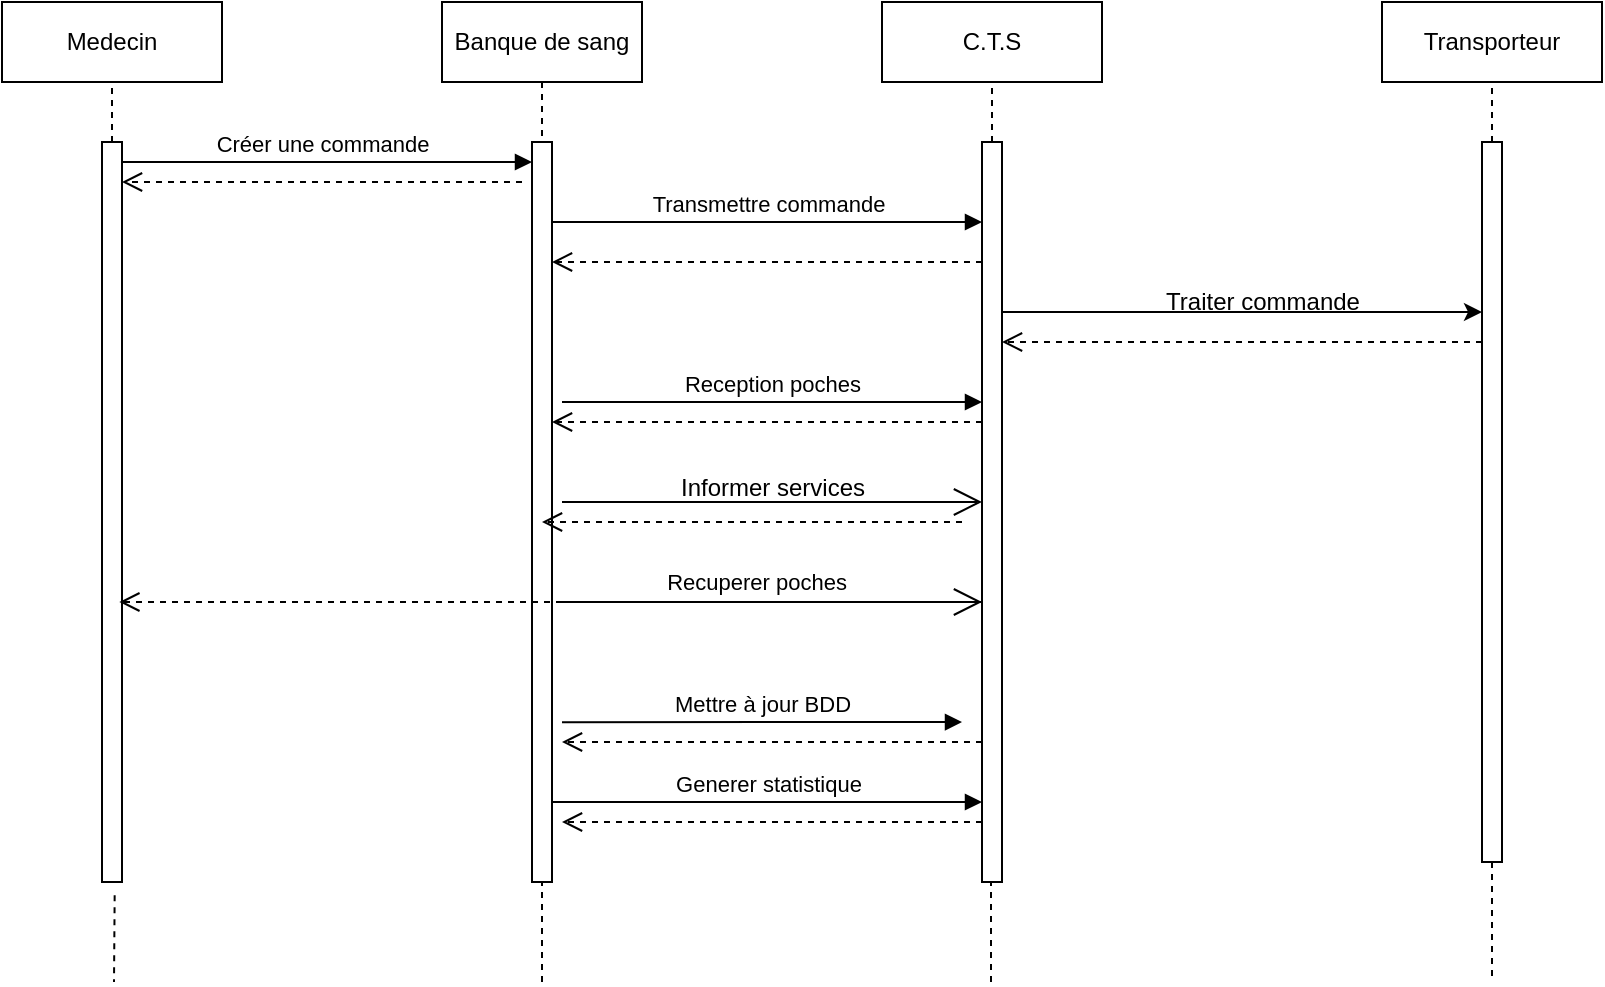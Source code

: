 <mxfile version="24.3.1" type="github">
  <diagram name="Page-1" id="2YBvvXClWsGukQMizWep">
    <mxGraphModel dx="794" dy="459" grid="1" gridSize="10" guides="1" tooltips="1" connect="1" arrows="1" fold="1" page="1" pageScale="1" pageWidth="850" pageHeight="1100" math="0" shadow="0">
      <root>
        <mxCell id="0" />
        <mxCell id="1" parent="0" />
        <mxCell id="aM9ryv3xv72pqoxQDRHE-5" value="Banque de sang" style="shape=umlLifeline;perimeter=lifelinePerimeter;whiteSpace=wrap;html=1;container=0;dropTarget=0;collapsible=0;recursiveResize=0;outlineConnect=0;portConstraint=eastwest;newEdgeStyle={&quot;edgeStyle&quot;:&quot;elbowEdgeStyle&quot;,&quot;elbow&quot;:&quot;vertical&quot;,&quot;curved&quot;:0,&quot;rounded&quot;:0};" parent="1" vertex="1">
          <mxGeometry x="250" y="40" width="100" height="300" as="geometry" />
        </mxCell>
        <mxCell id="aM9ryv3xv72pqoxQDRHE-7" value="Créer une commande" style="html=1;verticalAlign=bottom;endArrow=block;edgeStyle=elbowEdgeStyle;elbow=vertical;curved=0;rounded=0;" parent="1" source="2ksKSOoqPKEaJ89PTDwG-26" target="aM9ryv3xv72pqoxQDRHE-6" edge="1">
          <mxGeometry x="-0.024" relative="1" as="geometry">
            <mxPoint x="95" y="120" as="sourcePoint" />
            <Array as="points">
              <mxPoint x="180" y="120" />
            </Array>
            <mxPoint as="offset" />
          </mxGeometry>
        </mxCell>
        <mxCell id="2ksKSOoqPKEaJ89PTDwG-2" value="" style="html=1;verticalAlign=bottom;endArrow=open;dashed=1;endSize=8;curved=0;rounded=0;" edge="1" parent="1" target="2ksKSOoqPKEaJ89PTDwG-26">
          <mxGeometry relative="1" as="geometry">
            <mxPoint x="290" y="130" as="sourcePoint" />
            <mxPoint x="95" y="130" as="targetPoint" />
            <Array as="points" />
          </mxGeometry>
        </mxCell>
        <mxCell id="2ksKSOoqPKEaJ89PTDwG-4" value="Transmettre commande" style="html=1;verticalAlign=bottom;endArrow=block;curved=0;rounded=0;" edge="1" target="2ksKSOoqPKEaJ89PTDwG-11" parent="1" source="aM9ryv3xv72pqoxQDRHE-6">
          <mxGeometry relative="1" as="geometry">
            <mxPoint x="230" y="185" as="sourcePoint" />
            <mxPoint x="425" y="185" as="targetPoint" />
            <Array as="points">
              <mxPoint x="430" y="150" />
            </Array>
          </mxGeometry>
        </mxCell>
        <mxCell id="2ksKSOoqPKEaJ89PTDwG-5" value="" style="html=1;verticalAlign=bottom;endArrow=open;dashed=1;endSize=8;curved=0;rounded=0;" edge="1" parent="1">
          <mxGeometry relative="1" as="geometry">
            <mxPoint x="305" y="170" as="targetPoint" />
            <mxPoint x="520" y="170" as="sourcePoint" />
          </mxGeometry>
        </mxCell>
        <mxCell id="aM9ryv3xv72pqoxQDRHE-6" value="" style="html=1;points=[];perimeter=orthogonalPerimeter;outlineConnect=0;targetShapes=umlLifeline;portConstraint=eastwest;newEdgeStyle={&quot;edgeStyle&quot;:&quot;elbowEdgeStyle&quot;,&quot;elbow&quot;:&quot;vertical&quot;,&quot;curved&quot;:0,&quot;rounded&quot;:0};" parent="1" vertex="1">
          <mxGeometry x="295" y="110" width="10" height="370" as="geometry" />
        </mxCell>
        <mxCell id="2ksKSOoqPKEaJ89PTDwG-11" value="" style="html=1;points=[[0,0,0,0,5],[0,1,0,0,-5],[1,0,0,0,5],[1,1,0,0,-5]];perimeter=orthogonalPerimeter;outlineConnect=0;targetShapes=umlLifeline;portConstraint=eastwest;newEdgeStyle={&quot;curved&quot;:0,&quot;rounded&quot;:0};" vertex="1" parent="1">
          <mxGeometry x="520" y="110" width="10" height="370" as="geometry" />
        </mxCell>
        <mxCell id="2ksKSOoqPKEaJ89PTDwG-13" value="C.T.S" style="html=1;whiteSpace=wrap;" vertex="1" parent="1">
          <mxGeometry x="470" y="40" width="110" height="40" as="geometry" />
        </mxCell>
        <mxCell id="2ksKSOoqPKEaJ89PTDwG-15" value="" style="endArrow=none;dashed=1;html=1;rounded=0;entryX=0.5;entryY=1;entryDx=0;entryDy=0;" edge="1" parent="1" target="2ksKSOoqPKEaJ89PTDwG-13">
          <mxGeometry width="50" height="50" relative="1" as="geometry">
            <mxPoint x="525" y="110" as="sourcePoint" />
            <mxPoint x="410" y="140" as="targetPoint" />
          </mxGeometry>
        </mxCell>
        <mxCell id="2ksKSOoqPKEaJ89PTDwG-18" value="Transporteur" style="html=1;whiteSpace=wrap;" vertex="1" parent="1">
          <mxGeometry x="720" y="40" width="110" height="40" as="geometry" />
        </mxCell>
        <mxCell id="2ksKSOoqPKEaJ89PTDwG-19" value="" style="html=1;points=[[0,0,0,0,5],[0,1,0,0,-5],[1,0,0,0,5],[1,1,0,0,-5]];perimeter=orthogonalPerimeter;outlineConnect=0;targetShapes=umlLifeline;portConstraint=eastwest;newEdgeStyle={&quot;curved&quot;:0,&quot;rounded&quot;:0};" vertex="1" parent="1">
          <mxGeometry x="770" y="110" width="10" height="360" as="geometry" />
        </mxCell>
        <mxCell id="2ksKSOoqPKEaJ89PTDwG-20" value="" style="endArrow=none;dashed=1;html=1;rounded=0;entryX=0.5;entryY=1;entryDx=0;entryDy=0;" edge="1" parent="1" source="2ksKSOoqPKEaJ89PTDwG-19" target="2ksKSOoqPKEaJ89PTDwG-18">
          <mxGeometry width="50" height="50" relative="1" as="geometry">
            <mxPoint x="440" y="260" as="sourcePoint" />
            <mxPoint x="490" y="210" as="targetPoint" />
          </mxGeometry>
        </mxCell>
        <mxCell id="2ksKSOoqPKEaJ89PTDwG-21" value="" style="endArrow=none;dashed=1;html=1;rounded=0;" edge="1" parent="1" source="2ksKSOoqPKEaJ89PTDwG-19">
          <mxGeometry width="50" height="50" relative="1" as="geometry">
            <mxPoint x="774.5" y="420" as="sourcePoint" />
            <mxPoint x="775" y="530" as="targetPoint" />
            <Array as="points" />
          </mxGeometry>
        </mxCell>
        <mxCell id="2ksKSOoqPKEaJ89PTDwG-23" value="" style="endArrow=classic;html=1;rounded=0;" edge="1" parent="1" target="2ksKSOoqPKEaJ89PTDwG-19">
          <mxGeometry width="50" height="50" relative="1" as="geometry">
            <mxPoint x="530" y="195" as="sourcePoint" />
            <mxPoint x="670" y="210" as="targetPoint" />
          </mxGeometry>
        </mxCell>
        <mxCell id="2ksKSOoqPKEaJ89PTDwG-24" value="Traiter commande" style="text;html=1;align=center;verticalAlign=middle;resizable=0;points=[];autosize=1;strokeColor=none;fillColor=none;" vertex="1" parent="1">
          <mxGeometry x="600" y="175" width="120" height="30" as="geometry" />
        </mxCell>
        <mxCell id="2ksKSOoqPKEaJ89PTDwG-25" value="" style="html=1;verticalAlign=bottom;endArrow=open;dashed=1;endSize=8;curved=0;rounded=0;" edge="1" parent="1" source="2ksKSOoqPKEaJ89PTDwG-19" target="2ksKSOoqPKEaJ89PTDwG-11">
          <mxGeometry relative="1" as="geometry">
            <mxPoint x="600" y="240" as="sourcePoint" />
            <mxPoint x="530" y="240" as="targetPoint" />
            <Array as="points">
              <mxPoint x="650" y="210" />
            </Array>
          </mxGeometry>
        </mxCell>
        <mxCell id="2ksKSOoqPKEaJ89PTDwG-26" value="" style="html=1;points=[[0,0,0,0,5],[0,1,0,0,-5],[1,0,0,0,5],[1,1,0,0,-5]];perimeter=orthogonalPerimeter;outlineConnect=0;targetShapes=umlLifeline;portConstraint=eastwest;newEdgeStyle={&quot;curved&quot;:0,&quot;rounded&quot;:0};" vertex="1" parent="1">
          <mxGeometry x="80" y="110" width="10" height="370" as="geometry" />
        </mxCell>
        <mxCell id="2ksKSOoqPKEaJ89PTDwG-27" value="Medecin" style="html=1;whiteSpace=wrap;" vertex="1" parent="1">
          <mxGeometry x="30" y="40" width="110" height="40" as="geometry" />
        </mxCell>
        <mxCell id="2ksKSOoqPKEaJ89PTDwG-28" value="" style="endArrow=none;dashed=1;html=1;rounded=0;entryX=0.5;entryY=1;entryDx=0;entryDy=0;" edge="1" parent="1" source="2ksKSOoqPKEaJ89PTDwG-26" target="2ksKSOoqPKEaJ89PTDwG-27">
          <mxGeometry width="50" height="50" relative="1" as="geometry">
            <mxPoint x="85" y="120" as="sourcePoint" />
            <mxPoint x="150" y="210" as="targetPoint" />
          </mxGeometry>
        </mxCell>
        <mxCell id="2ksKSOoqPKEaJ89PTDwG-29" value="" style="endArrow=none;dashed=1;html=1;rounded=0;exitX=0.633;exitY=1.018;exitDx=0;exitDy=0;exitPerimeter=0;" edge="1" parent="1" source="2ksKSOoqPKEaJ89PTDwG-26">
          <mxGeometry width="50" height="50" relative="1" as="geometry">
            <mxPoint x="100" y="260" as="sourcePoint" />
            <mxPoint x="86" y="530" as="targetPoint" />
          </mxGeometry>
        </mxCell>
        <mxCell id="2ksKSOoqPKEaJ89PTDwG-30" value="Reception poches" style="html=1;verticalAlign=bottom;endArrow=block;curved=0;rounded=0;" edge="1" parent="1">
          <mxGeometry width="80" relative="1" as="geometry">
            <mxPoint x="310" y="240" as="sourcePoint" />
            <mxPoint x="520" y="240" as="targetPoint" />
          </mxGeometry>
        </mxCell>
        <mxCell id="2ksKSOoqPKEaJ89PTDwG-31" value="" style="html=1;verticalAlign=bottom;endArrow=open;dashed=1;endSize=8;curved=0;rounded=0;" edge="1" parent="1" source="2ksKSOoqPKEaJ89PTDwG-11">
          <mxGeometry relative="1" as="geometry">
            <mxPoint x="465.5" y="250" as="sourcePoint" />
            <mxPoint x="305" y="250" as="targetPoint" />
          </mxGeometry>
        </mxCell>
        <mxCell id="2ksKSOoqPKEaJ89PTDwG-34" value="" style="endArrow=open;endFill=1;endSize=12;html=1;rounded=0;" edge="1" parent="1" target="2ksKSOoqPKEaJ89PTDwG-11">
          <mxGeometry width="160" relative="1" as="geometry">
            <mxPoint x="310" y="290" as="sourcePoint" />
            <mxPoint x="480" y="290" as="targetPoint" />
          </mxGeometry>
        </mxCell>
        <mxCell id="2ksKSOoqPKEaJ89PTDwG-35" value="Informer services" style="text;html=1;align=center;verticalAlign=middle;resizable=0;points=[];autosize=1;strokeColor=none;fillColor=none;" vertex="1" parent="1">
          <mxGeometry x="355" y="268" width="120" height="30" as="geometry" />
        </mxCell>
        <mxCell id="2ksKSOoqPKEaJ89PTDwG-36" value="" style="html=1;verticalAlign=bottom;endArrow=open;dashed=1;endSize=8;curved=0;rounded=0;" edge="1" parent="1" target="aM9ryv3xv72pqoxQDRHE-5">
          <mxGeometry relative="1" as="geometry">
            <mxPoint x="510" y="300" as="sourcePoint" />
            <mxPoint x="360" y="310" as="targetPoint" />
            <Array as="points" />
          </mxGeometry>
        </mxCell>
        <mxCell id="2ksKSOoqPKEaJ89PTDwG-39" value="" style="endArrow=open;endFill=1;endSize=12;html=1;rounded=0;" edge="1" parent="1" target="2ksKSOoqPKEaJ89PTDwG-11">
          <mxGeometry width="160" relative="1" as="geometry">
            <mxPoint x="310" y="340" as="sourcePoint" />
            <mxPoint x="510" y="340" as="targetPoint" />
          </mxGeometry>
        </mxCell>
        <mxCell id="2ksKSOoqPKEaJ89PTDwG-40" value="Recuperer poches" style="edgeLabel;html=1;align=center;verticalAlign=middle;resizable=0;points=[];" vertex="1" connectable="0" parent="2ksKSOoqPKEaJ89PTDwG-39">
          <mxGeometry x="-0.079" y="3" relative="1" as="geometry">
            <mxPoint y="-7" as="offset" />
          </mxGeometry>
        </mxCell>
        <mxCell id="2ksKSOoqPKEaJ89PTDwG-41" value="" style="html=1;verticalAlign=bottom;endArrow=open;dashed=1;endSize=8;curved=0;rounded=0;" edge="1" parent="1" source="2ksKSOoqPKEaJ89PTDwG-11">
          <mxGeometry relative="1" as="geometry">
            <mxPoint x="450" y="350" as="sourcePoint" />
            <mxPoint x="88.667" y="340" as="targetPoint" />
          </mxGeometry>
        </mxCell>
        <mxCell id="2ksKSOoqPKEaJ89PTDwG-42" value="Mettre à jour BDD" style="html=1;verticalAlign=bottom;endArrow=block;curved=0;rounded=0;exitX=1.5;exitY=0.784;exitDx=0;exitDy=0;exitPerimeter=0;" edge="1" parent="1" source="aM9ryv3xv72pqoxQDRHE-6">
          <mxGeometry width="80" relative="1" as="geometry">
            <mxPoint x="375" y="400" as="sourcePoint" />
            <mxPoint x="510" y="400" as="targetPoint" />
          </mxGeometry>
        </mxCell>
        <mxCell id="2ksKSOoqPKEaJ89PTDwG-45" value="" style="html=1;verticalAlign=bottom;endArrow=open;dashed=1;endSize=8;curved=0;rounded=0;" edge="1" parent="1" source="2ksKSOoqPKEaJ89PTDwG-11">
          <mxGeometry relative="1" as="geometry">
            <mxPoint x="455" y="410" as="sourcePoint" />
            <mxPoint x="310" y="410" as="targetPoint" />
          </mxGeometry>
        </mxCell>
        <mxCell id="2ksKSOoqPKEaJ89PTDwG-46" value="Generer statistique" style="html=1;verticalAlign=bottom;endArrow=block;curved=0;rounded=0;" edge="1" parent="1">
          <mxGeometry width="80" relative="1" as="geometry">
            <mxPoint x="305" y="440" as="sourcePoint" />
            <mxPoint x="520" y="440" as="targetPoint" />
          </mxGeometry>
        </mxCell>
        <mxCell id="2ksKSOoqPKEaJ89PTDwG-47" value="&lt;div&gt;&lt;br&gt;&lt;/div&gt;&lt;div&gt;&lt;br&gt;&lt;/div&gt;" style="html=1;verticalAlign=bottom;endArrow=open;dashed=1;endSize=8;curved=0;rounded=0;" edge="1" parent="1" source="2ksKSOoqPKEaJ89PTDwG-11">
          <mxGeometry relative="1" as="geometry">
            <mxPoint x="455" y="450" as="sourcePoint" />
            <mxPoint x="310" y="450" as="targetPoint" />
          </mxGeometry>
        </mxCell>
        <mxCell id="2ksKSOoqPKEaJ89PTDwG-48" value="" style="endArrow=none;dashed=1;html=1;rounded=0;" edge="1" parent="1" target="aM9ryv3xv72pqoxQDRHE-6">
          <mxGeometry width="50" height="50" relative="1" as="geometry">
            <mxPoint x="300" y="530" as="sourcePoint" />
            <mxPoint x="300" y="490" as="targetPoint" />
          </mxGeometry>
        </mxCell>
        <mxCell id="2ksKSOoqPKEaJ89PTDwG-49" value="" style="endArrow=none;dashed=1;html=1;rounded=0;" edge="1" parent="1">
          <mxGeometry width="50" height="50" relative="1" as="geometry">
            <mxPoint x="524.5" y="530" as="sourcePoint" />
            <mxPoint x="524.5" y="480" as="targetPoint" />
          </mxGeometry>
        </mxCell>
      </root>
    </mxGraphModel>
  </diagram>
</mxfile>
